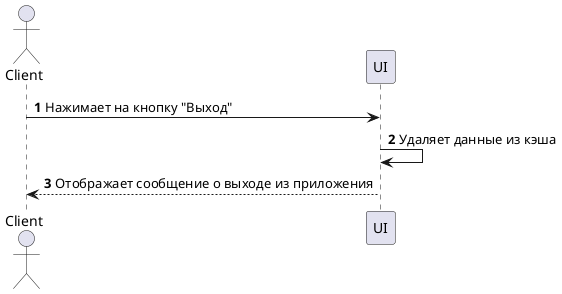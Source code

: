 @startuml Выход
    autonumber

    actor Client
    
    participant UI

    Client -> UI: Нажимает на кнопку "Выход"
    UI -> UI: Удаляет данные из кэша
    Client <-- UI: Отображает сообщение о выходе из приложения
@enduml